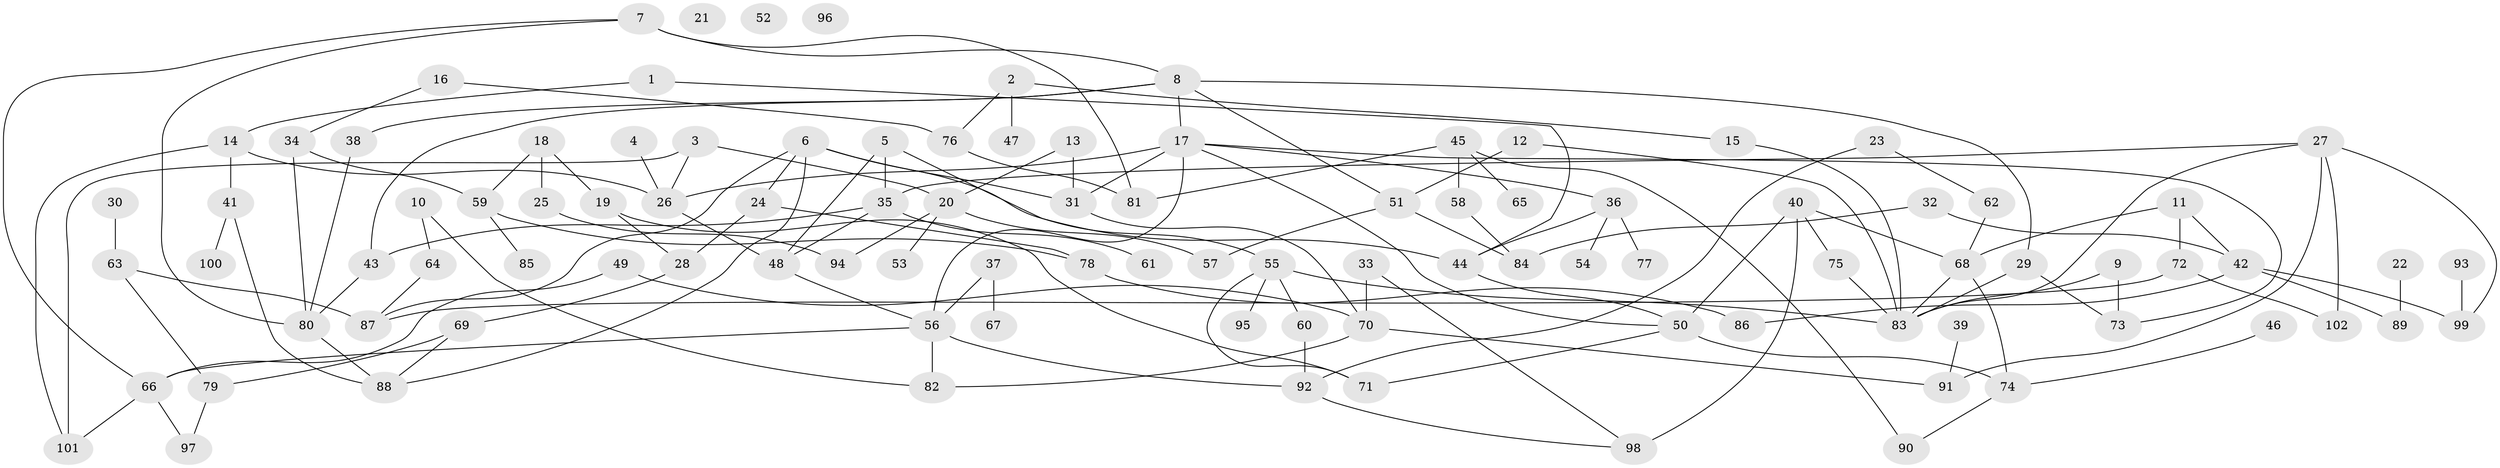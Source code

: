 // coarse degree distribution, {5: 0.12195121951219512, 4: 0.07317073170731707, 6: 0.0975609756097561, 22: 0.024390243902439025, 3: 0.14634146341463414, 2: 0.21951219512195122, 10: 0.024390243902439025, 0: 0.07317073170731707, 1: 0.1951219512195122, 9: 0.024390243902439025}
// Generated by graph-tools (version 1.1) at 2025/16/03/04/25 18:16:38]
// undirected, 102 vertices, 146 edges
graph export_dot {
graph [start="1"]
  node [color=gray90,style=filled];
  1;
  2;
  3;
  4;
  5;
  6;
  7;
  8;
  9;
  10;
  11;
  12;
  13;
  14;
  15;
  16;
  17;
  18;
  19;
  20;
  21;
  22;
  23;
  24;
  25;
  26;
  27;
  28;
  29;
  30;
  31;
  32;
  33;
  34;
  35;
  36;
  37;
  38;
  39;
  40;
  41;
  42;
  43;
  44;
  45;
  46;
  47;
  48;
  49;
  50;
  51;
  52;
  53;
  54;
  55;
  56;
  57;
  58;
  59;
  60;
  61;
  62;
  63;
  64;
  65;
  66;
  67;
  68;
  69;
  70;
  71;
  72;
  73;
  74;
  75;
  76;
  77;
  78;
  79;
  80;
  81;
  82;
  83;
  84;
  85;
  86;
  87;
  88;
  89;
  90;
  91;
  92;
  93;
  94;
  95;
  96;
  97;
  98;
  99;
  100;
  101;
  102;
  1 -- 14;
  1 -- 44;
  2 -- 15;
  2 -- 47;
  2 -- 76;
  3 -- 20;
  3 -- 26;
  3 -- 101;
  4 -- 26;
  5 -- 35;
  5 -- 48;
  5 -- 55;
  6 -- 24;
  6 -- 31;
  6 -- 44;
  6 -- 87;
  6 -- 88;
  7 -- 8;
  7 -- 66;
  7 -- 80;
  7 -- 81;
  8 -- 17;
  8 -- 29;
  8 -- 38;
  8 -- 43;
  8 -- 51;
  9 -- 73;
  9 -- 83;
  10 -- 64;
  10 -- 82;
  11 -- 42;
  11 -- 68;
  11 -- 72;
  12 -- 51;
  12 -- 83;
  13 -- 20;
  13 -- 31;
  14 -- 26;
  14 -- 41;
  14 -- 101;
  15 -- 83;
  16 -- 34;
  16 -- 76;
  17 -- 26;
  17 -- 31;
  17 -- 36;
  17 -- 50;
  17 -- 56;
  17 -- 73;
  18 -- 19;
  18 -- 25;
  18 -- 59;
  19 -- 28;
  19 -- 71;
  20 -- 53;
  20 -- 57;
  20 -- 94;
  22 -- 89;
  23 -- 62;
  23 -- 92;
  24 -- 28;
  24 -- 78;
  25 -- 94;
  26 -- 48;
  27 -- 35;
  27 -- 83;
  27 -- 91;
  27 -- 99;
  27 -- 102;
  28 -- 69;
  29 -- 73;
  29 -- 83;
  30 -- 63;
  31 -- 70;
  32 -- 42;
  32 -- 84;
  33 -- 70;
  33 -- 98;
  34 -- 59;
  34 -- 80;
  35 -- 43;
  35 -- 48;
  35 -- 61;
  36 -- 44;
  36 -- 54;
  36 -- 77;
  37 -- 56;
  37 -- 67;
  38 -- 80;
  39 -- 91;
  40 -- 50;
  40 -- 68;
  40 -- 75;
  40 -- 98;
  41 -- 88;
  41 -- 100;
  42 -- 86;
  42 -- 89;
  42 -- 99;
  43 -- 80;
  44 -- 50;
  45 -- 58;
  45 -- 65;
  45 -- 81;
  45 -- 90;
  46 -- 74;
  48 -- 56;
  49 -- 66;
  49 -- 70;
  50 -- 71;
  50 -- 74;
  51 -- 57;
  51 -- 84;
  55 -- 60;
  55 -- 71;
  55 -- 83;
  55 -- 95;
  56 -- 66;
  56 -- 82;
  56 -- 92;
  58 -- 84;
  59 -- 78;
  59 -- 85;
  60 -- 92;
  62 -- 68;
  63 -- 79;
  63 -- 87;
  64 -- 87;
  66 -- 97;
  66 -- 101;
  68 -- 74;
  68 -- 83;
  69 -- 79;
  69 -- 88;
  70 -- 82;
  70 -- 91;
  72 -- 87;
  72 -- 102;
  74 -- 90;
  75 -- 83;
  76 -- 81;
  78 -- 86;
  79 -- 97;
  80 -- 88;
  92 -- 98;
  93 -- 99;
}
